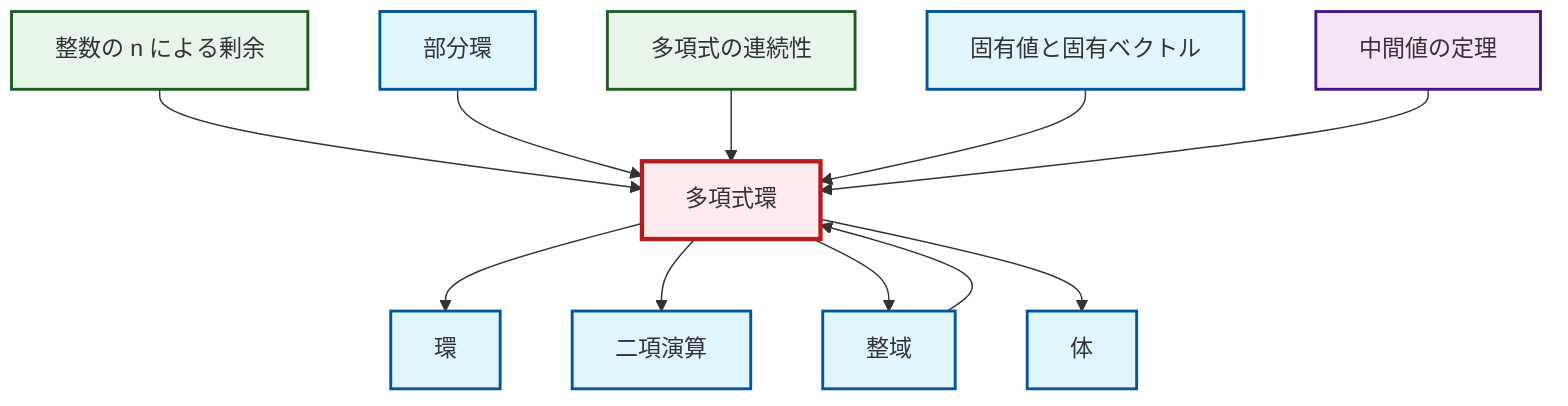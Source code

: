 graph TD
    classDef definition fill:#e1f5fe,stroke:#01579b,stroke-width:2px
    classDef theorem fill:#f3e5f5,stroke:#4a148c,stroke-width:2px
    classDef axiom fill:#fff3e0,stroke:#e65100,stroke-width:2px
    classDef example fill:#e8f5e9,stroke:#1b5e20,stroke-width:2px
    classDef current fill:#ffebee,stroke:#b71c1c,stroke-width:3px
    def-field["体"]:::definition
    def-polynomial-ring["多項式環"]:::definition
    def-binary-operation["二項演算"]:::definition
    ex-quotient-integers-mod-n["整数の n による剰余"]:::example
    def-subring["部分環"]:::definition
    def-integral-domain["整域"]:::definition
    thm-intermediate-value["中間値の定理"]:::theorem
    ex-polynomial-continuity["多項式の連続性"]:::example
    def-eigenvalue-eigenvector["固有値と固有ベクトル"]:::definition
    def-ring["環"]:::definition
    def-polynomial-ring --> def-ring
    ex-quotient-integers-mod-n --> def-polynomial-ring
    def-subring --> def-polynomial-ring
    ex-polynomial-continuity --> def-polynomial-ring
    def-polynomial-ring --> def-binary-operation
    def-eigenvalue-eigenvector --> def-polynomial-ring
    def-integral-domain --> def-polynomial-ring
    thm-intermediate-value --> def-polynomial-ring
    def-polynomial-ring --> def-integral-domain
    def-polynomial-ring --> def-field
    class def-polynomial-ring current